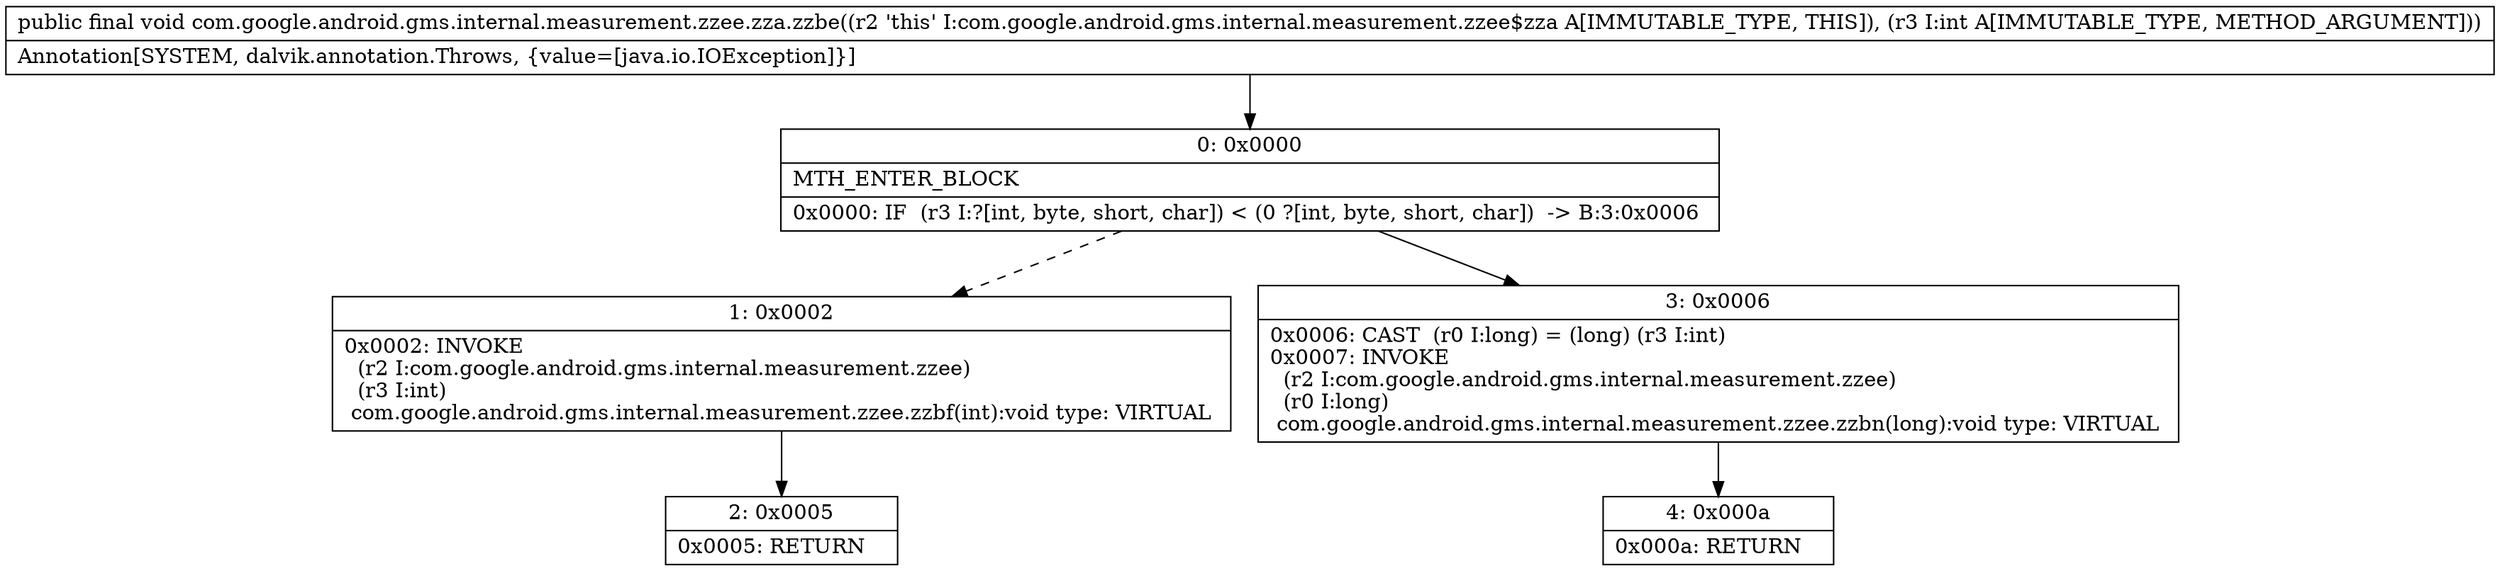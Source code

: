 digraph "CFG forcom.google.android.gms.internal.measurement.zzee.zza.zzbe(I)V" {
Node_0 [shape=record,label="{0\:\ 0x0000|MTH_ENTER_BLOCK\l|0x0000: IF  (r3 I:?[int, byte, short, char]) \< (0 ?[int, byte, short, char])  \-\> B:3:0x0006 \l}"];
Node_1 [shape=record,label="{1\:\ 0x0002|0x0002: INVOKE  \l  (r2 I:com.google.android.gms.internal.measurement.zzee)\l  (r3 I:int)\l com.google.android.gms.internal.measurement.zzee.zzbf(int):void type: VIRTUAL \l}"];
Node_2 [shape=record,label="{2\:\ 0x0005|0x0005: RETURN   \l}"];
Node_3 [shape=record,label="{3\:\ 0x0006|0x0006: CAST  (r0 I:long) = (long) (r3 I:int) \l0x0007: INVOKE  \l  (r2 I:com.google.android.gms.internal.measurement.zzee)\l  (r0 I:long)\l com.google.android.gms.internal.measurement.zzee.zzbn(long):void type: VIRTUAL \l}"];
Node_4 [shape=record,label="{4\:\ 0x000a|0x000a: RETURN   \l}"];
MethodNode[shape=record,label="{public final void com.google.android.gms.internal.measurement.zzee.zza.zzbe((r2 'this' I:com.google.android.gms.internal.measurement.zzee$zza A[IMMUTABLE_TYPE, THIS]), (r3 I:int A[IMMUTABLE_TYPE, METHOD_ARGUMENT]))  | Annotation[SYSTEM, dalvik.annotation.Throws, \{value=[java.io.IOException]\}]\l}"];
MethodNode -> Node_0;
Node_0 -> Node_1[style=dashed];
Node_0 -> Node_3;
Node_1 -> Node_2;
Node_3 -> Node_4;
}

